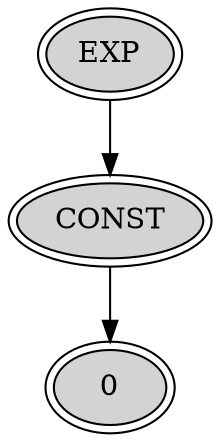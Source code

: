 digraph g {
node[peripheries=2, style=filled;]
node1->node2->node3;
node2[label="CONST"];
node3[label="0"];
node1[label="EXP"];
}